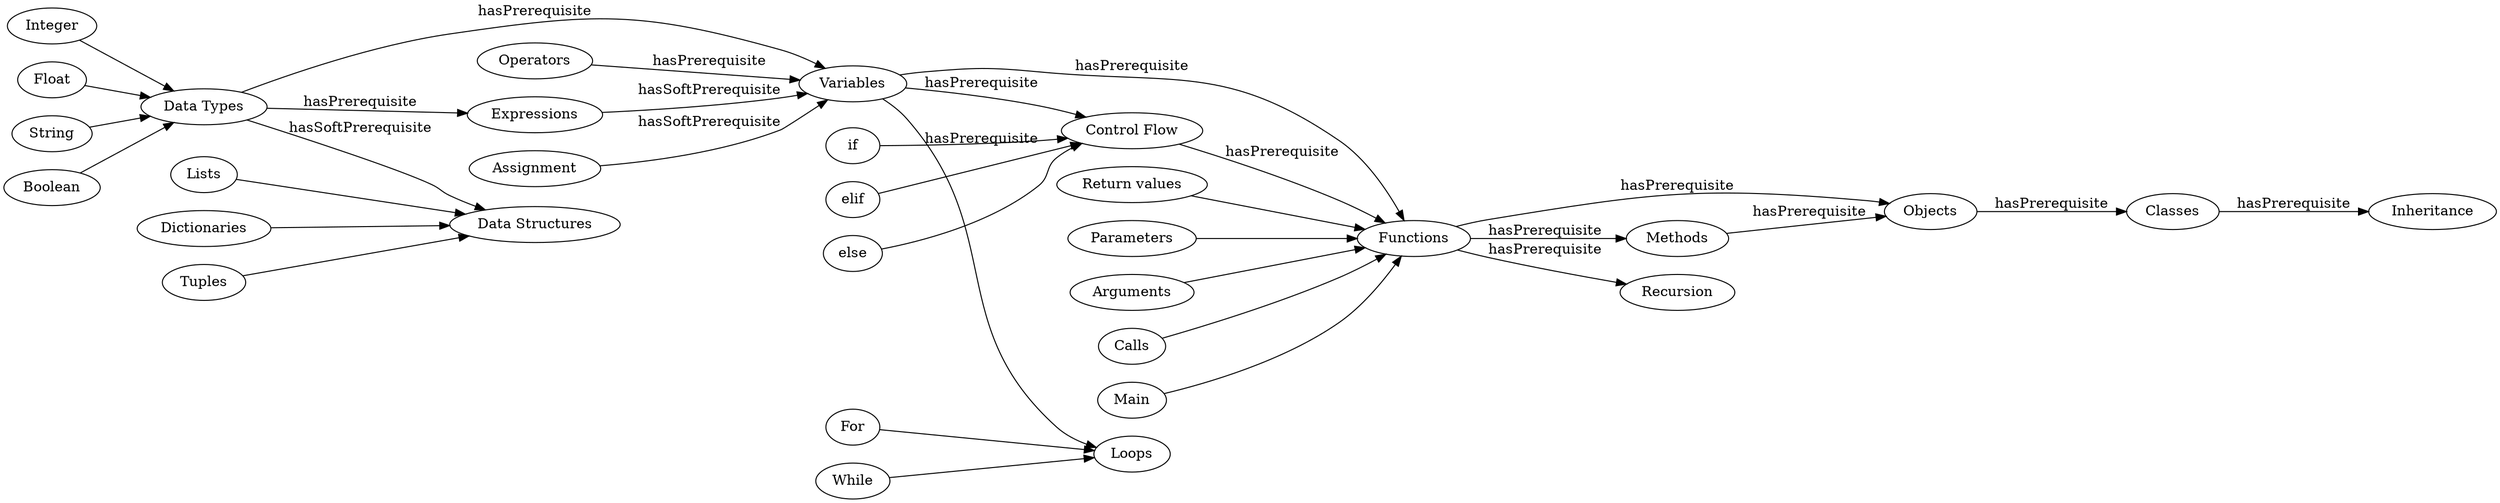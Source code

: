 digraph {
   rankdir=LR;

   # data types
   "Integer" -> "Data Types";
   "Float" -> "Data Types";
   "String" -> "Data Types";
   "Boolean" -> "Data Types";

   # nodes into variables
   "Data Types" -> "Variables" [ label="hasPrerequisite" ];
   "Operators" -> "Variables" [ label="hasPrerequisite" ];
   "Data Types" -> "Expressions" [ label="hasPrerequisite" ];
   "Expressions" -> "Variables" [ label="hasSoftPrerequisite" ];
   "Assignment" -> "Variables" [ label="hasSoftPrerequisite" ];

   # nodes away from variables
   "Variables" -> "Functions" [ label="hasPrerequisite" ];
   "Variables" -> "Control Flow" [ label="hasPrerequisite" ];
   "Variables" -> "Loops" [ label="hasPrerequisite" ];
   
   # functions
   "Functions" -> "Objects" [ label="hasPrerequisite" ];
   "Functions" -> "Recursion" [ label="hasPrerequisite" ];
   "Functions" -> "Methods" [ label="hasPrerequisite" ];
   
   "Methods" -> "Objects" [ label="hasPrerequisite" ];

   # functions children
   "Return values" -> "Functions";
   "Parameters" -> "Functions";
   "Arguments" -> "Functions";
   "Calls" -> "Functions";
   "Main" -> "Functions";

   "Control Flow" -> "Functions" [ label="hasPrerequisite" ];

   # loops children
   "While" -> "Loops"
   "For" -> "Loops"

   # control flow children
   "if" -> "Control Flow"
   "elif" -> "Control Flow"
   "else" -> "Control Flow"

   # objects & classes
   "Objects" -> "Classes" [ label="hasPrerequisite" ];
   "Classes" -> "Inheritance" [ label="hasPrerequisite" ];
   
   # data structures
   "Lists" -> "Data Structures"
   "Dictionaries" -> "Data Structures"
   "Tuples" -> "Data Structures"

   "Data Types" -> "Data Structures" [ label="hasSoftPrerequisite" ];
}
